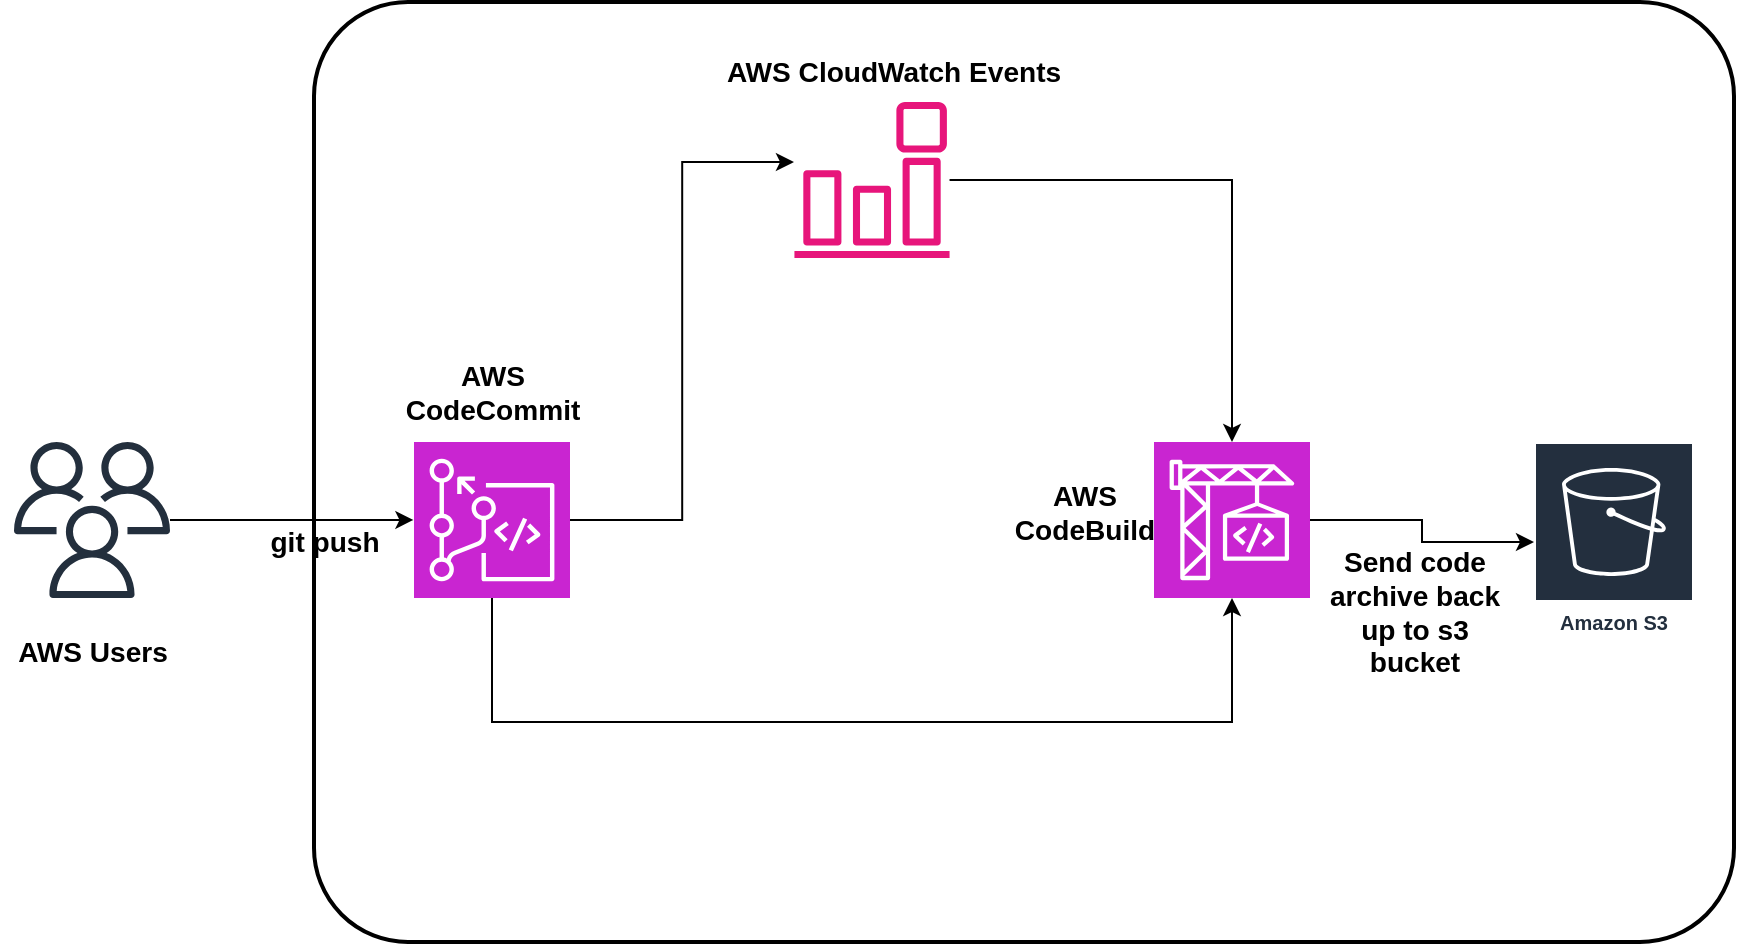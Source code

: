 <mxfile version="22.1.16" type="github">
  <diagram name="Page-1" id="DRJGh6UqGENvWFbanNM1">
    <mxGraphModel dx="1026" dy="650" grid="1" gridSize="10" guides="1" tooltips="1" connect="1" arrows="1" fold="1" page="1" pageScale="1" pageWidth="850" pageHeight="1100" math="0" shadow="0">
      <root>
        <mxCell id="0" />
        <mxCell id="1" parent="0" />
        <mxCell id="VfKlvCRYWvXhqlgQfx_J-6" value="" style="rounded=1;arcSize=10;dashed=0;fillColor=none;gradientColor=none;strokeWidth=2;" vertex="1" parent="1">
          <mxGeometry x="180" y="50" width="710" height="470" as="geometry" />
        </mxCell>
        <mxCell id="VfKlvCRYWvXhqlgQfx_J-1" value="" style="sketch=0;points=[[0,0,0],[0.25,0,0],[0.5,0,0],[0.75,0,0],[1,0,0],[0,1,0],[0.25,1,0],[0.5,1,0],[0.75,1,0],[1,1,0],[0,0.25,0],[0,0.5,0],[0,0.75,0],[1,0.25,0],[1,0.5,0],[1,0.75,0]];outlineConnect=0;fontColor=#232F3E;fillColor=#C925D1;strokeColor=#ffffff;dashed=0;verticalLabelPosition=bottom;verticalAlign=top;align=center;html=1;fontSize=12;fontStyle=0;aspect=fixed;shape=mxgraph.aws4.resourceIcon;resIcon=mxgraph.aws4.codecommit;" vertex="1" parent="1">
          <mxGeometry x="230" y="270" width="78" height="78" as="geometry" />
        </mxCell>
        <mxCell id="VfKlvCRYWvXhqlgQfx_J-17" style="edgeStyle=orthogonalEdgeStyle;rounded=0;orthogonalLoop=1;jettySize=auto;html=1;" edge="1" parent="1" source="VfKlvCRYWvXhqlgQfx_J-2" target="VfKlvCRYWvXhqlgQfx_J-4">
          <mxGeometry relative="1" as="geometry" />
        </mxCell>
        <mxCell id="VfKlvCRYWvXhqlgQfx_J-2" value="" style="sketch=0;points=[[0,0,0],[0.25,0,0],[0.5,0,0],[0.75,0,0],[1,0,0],[0,1,0],[0.25,1,0],[0.5,1,0],[0.75,1,0],[1,1,0],[0,0.25,0],[0,0.5,0],[0,0.75,0],[1,0.25,0],[1,0.5,0],[1,0.75,0]];outlineConnect=0;fontColor=#232F3E;fillColor=#C925D1;strokeColor=#ffffff;dashed=0;verticalLabelPosition=bottom;verticalAlign=top;align=center;html=1;fontSize=12;fontStyle=0;aspect=fixed;shape=mxgraph.aws4.resourceIcon;resIcon=mxgraph.aws4.codebuild;" vertex="1" parent="1">
          <mxGeometry x="600" y="270" width="78" height="78" as="geometry" />
        </mxCell>
        <mxCell id="VfKlvCRYWvXhqlgQfx_J-15" style="edgeStyle=orthogonalEdgeStyle;rounded=0;orthogonalLoop=1;jettySize=auto;html=1;" edge="1" parent="1" source="VfKlvCRYWvXhqlgQfx_J-3" target="VfKlvCRYWvXhqlgQfx_J-2">
          <mxGeometry relative="1" as="geometry" />
        </mxCell>
        <mxCell id="VfKlvCRYWvXhqlgQfx_J-3" value="" style="sketch=0;outlineConnect=0;fontColor=#232F3E;gradientColor=none;fillColor=#E7157B;strokeColor=none;dashed=0;verticalLabelPosition=bottom;verticalAlign=top;align=center;html=1;fontSize=12;fontStyle=0;aspect=fixed;pointerEvents=1;shape=mxgraph.aws4.event_event_based;" vertex="1" parent="1">
          <mxGeometry x="420" y="100" width="78" height="78" as="geometry" />
        </mxCell>
        <mxCell id="VfKlvCRYWvXhqlgQfx_J-4" value="Amazon S3" style="sketch=0;outlineConnect=0;fontColor=#232F3E;gradientColor=none;strokeColor=#ffffff;fillColor=#232F3E;dashed=0;verticalLabelPosition=middle;verticalAlign=bottom;align=center;html=1;whiteSpace=wrap;fontSize=10;fontStyle=1;spacing=3;shape=mxgraph.aws4.productIcon;prIcon=mxgraph.aws4.s3;" vertex="1" parent="1">
          <mxGeometry x="790" y="270" width="80" height="100" as="geometry" />
        </mxCell>
        <mxCell id="VfKlvCRYWvXhqlgQfx_J-5" value="" style="sketch=0;outlineConnect=0;fontColor=#232F3E;gradientColor=none;fillColor=#232F3D;strokeColor=none;dashed=0;verticalLabelPosition=bottom;verticalAlign=top;align=center;html=1;fontSize=12;fontStyle=0;aspect=fixed;pointerEvents=1;shape=mxgraph.aws4.users;" vertex="1" parent="1">
          <mxGeometry x="30" y="270" width="78" height="78" as="geometry" />
        </mxCell>
        <mxCell id="VfKlvCRYWvXhqlgQfx_J-8" style="edgeStyle=orthogonalEdgeStyle;rounded=0;orthogonalLoop=1;jettySize=auto;html=1;entryX=0.07;entryY=0.551;entryDx=0;entryDy=0;entryPerimeter=0;" edge="1" parent="1" source="VfKlvCRYWvXhqlgQfx_J-5" target="VfKlvCRYWvXhqlgQfx_J-6">
          <mxGeometry relative="1" as="geometry" />
        </mxCell>
        <mxCell id="VfKlvCRYWvXhqlgQfx_J-14" style="edgeStyle=orthogonalEdgeStyle;rounded=0;orthogonalLoop=1;jettySize=auto;html=1;entryX=-0.003;entryY=0.385;entryDx=0;entryDy=0;entryPerimeter=0;" edge="1" parent="1" source="VfKlvCRYWvXhqlgQfx_J-1" target="VfKlvCRYWvXhqlgQfx_J-3">
          <mxGeometry relative="1" as="geometry" />
        </mxCell>
        <mxCell id="VfKlvCRYWvXhqlgQfx_J-16" style="edgeStyle=orthogonalEdgeStyle;rounded=0;orthogonalLoop=1;jettySize=auto;html=1;exitX=0.5;exitY=1;exitDx=0;exitDy=0;exitPerimeter=0;entryX=0.5;entryY=1;entryDx=0;entryDy=0;entryPerimeter=0;" edge="1" parent="1" source="VfKlvCRYWvXhqlgQfx_J-1" target="VfKlvCRYWvXhqlgQfx_J-2">
          <mxGeometry relative="1" as="geometry">
            <Array as="points">
              <mxPoint x="269" y="410" />
              <mxPoint x="639" y="410" />
            </Array>
          </mxGeometry>
        </mxCell>
        <mxCell id="VfKlvCRYWvXhqlgQfx_J-18" value="&lt;h3&gt;AWS Users&lt;/h3&gt;" style="text;html=1;strokeColor=none;fillColor=none;align=center;verticalAlign=middle;whiteSpace=wrap;rounded=0;" vertex="1" parent="1">
          <mxGeometry x="23.5" y="360" width="91" height="30" as="geometry" />
        </mxCell>
        <mxCell id="VfKlvCRYWvXhqlgQfx_J-19" value="&lt;h3&gt;AWS CodeCommit&lt;/h3&gt;" style="text;html=1;strokeColor=none;fillColor=none;align=center;verticalAlign=middle;whiteSpace=wrap;rounded=0;" vertex="1" parent="1">
          <mxGeometry x="223.5" y="230" width="91" height="30" as="geometry" />
        </mxCell>
        <mxCell id="VfKlvCRYWvXhqlgQfx_J-20" value="&lt;h3&gt;AWS CloudWatch Events&lt;/h3&gt;" style="text;html=1;strokeColor=none;fillColor=none;align=center;verticalAlign=middle;whiteSpace=wrap;rounded=0;" vertex="1" parent="1">
          <mxGeometry x="380" y="70" width="180" height="30" as="geometry" />
        </mxCell>
        <mxCell id="VfKlvCRYWvXhqlgQfx_J-21" value="&lt;h3&gt;AWS CodeBuild&lt;/h3&gt;" style="text;html=1;strokeColor=none;fillColor=none;align=center;verticalAlign=middle;whiteSpace=wrap;rounded=0;" vertex="1" parent="1">
          <mxGeometry x="520" y="290" width="91" height="30" as="geometry" />
        </mxCell>
        <mxCell id="VfKlvCRYWvXhqlgQfx_J-22" value="&lt;h3&gt;git push&lt;/h3&gt;" style="text;html=1;strokeColor=none;fillColor=none;align=center;verticalAlign=middle;whiteSpace=wrap;rounded=0;" vertex="1" parent="1">
          <mxGeometry x="140" y="305" width="91" height="30" as="geometry" />
        </mxCell>
        <mxCell id="VfKlvCRYWvXhqlgQfx_J-23" value="&lt;h3&gt;Send code archive back up to s3 bucket&lt;/h3&gt;" style="text;html=1;strokeColor=none;fillColor=none;align=center;verticalAlign=middle;whiteSpace=wrap;rounded=0;" vertex="1" parent="1">
          <mxGeometry x="684.5" y="340" width="91" height="30" as="geometry" />
        </mxCell>
      </root>
    </mxGraphModel>
  </diagram>
</mxfile>
